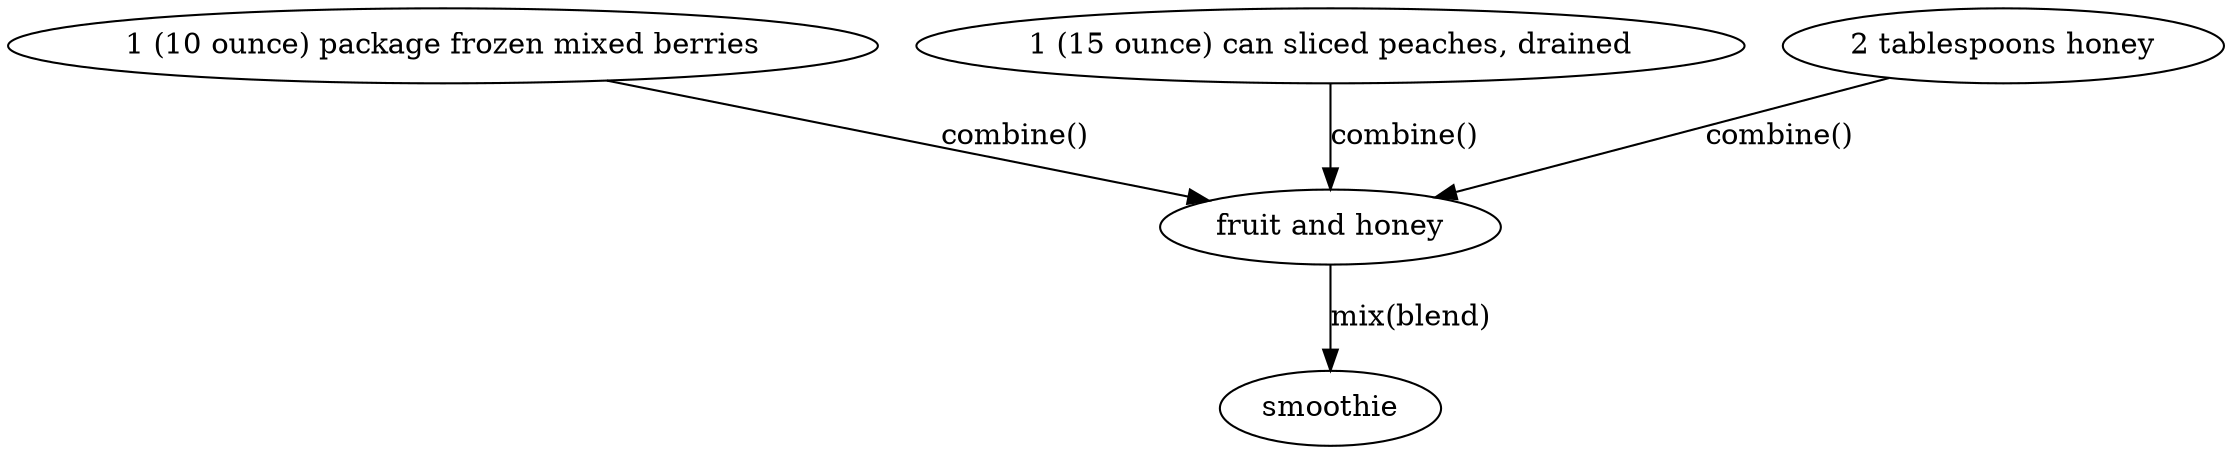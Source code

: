 // A-Very-Intense-Fruit-Smoothie
digraph {
	ing18 [label="1 (10 ounce) package frozen mixed berries"]
	ing19 [label="1 (15 ounce) can sliced peaches, drained"]
	ing20 [label="2 tablespoons honey"]
	ing21 [label="fruit and honey"]
		ing18 -> ing21 [label="combine()"]
		ing19 -> ing21 [label="combine()"]
		ing20 -> ing21 [label="combine()"]
	ing22 [label=smoothie]
		ing21 -> ing22 [label="mix(blend)"]
}